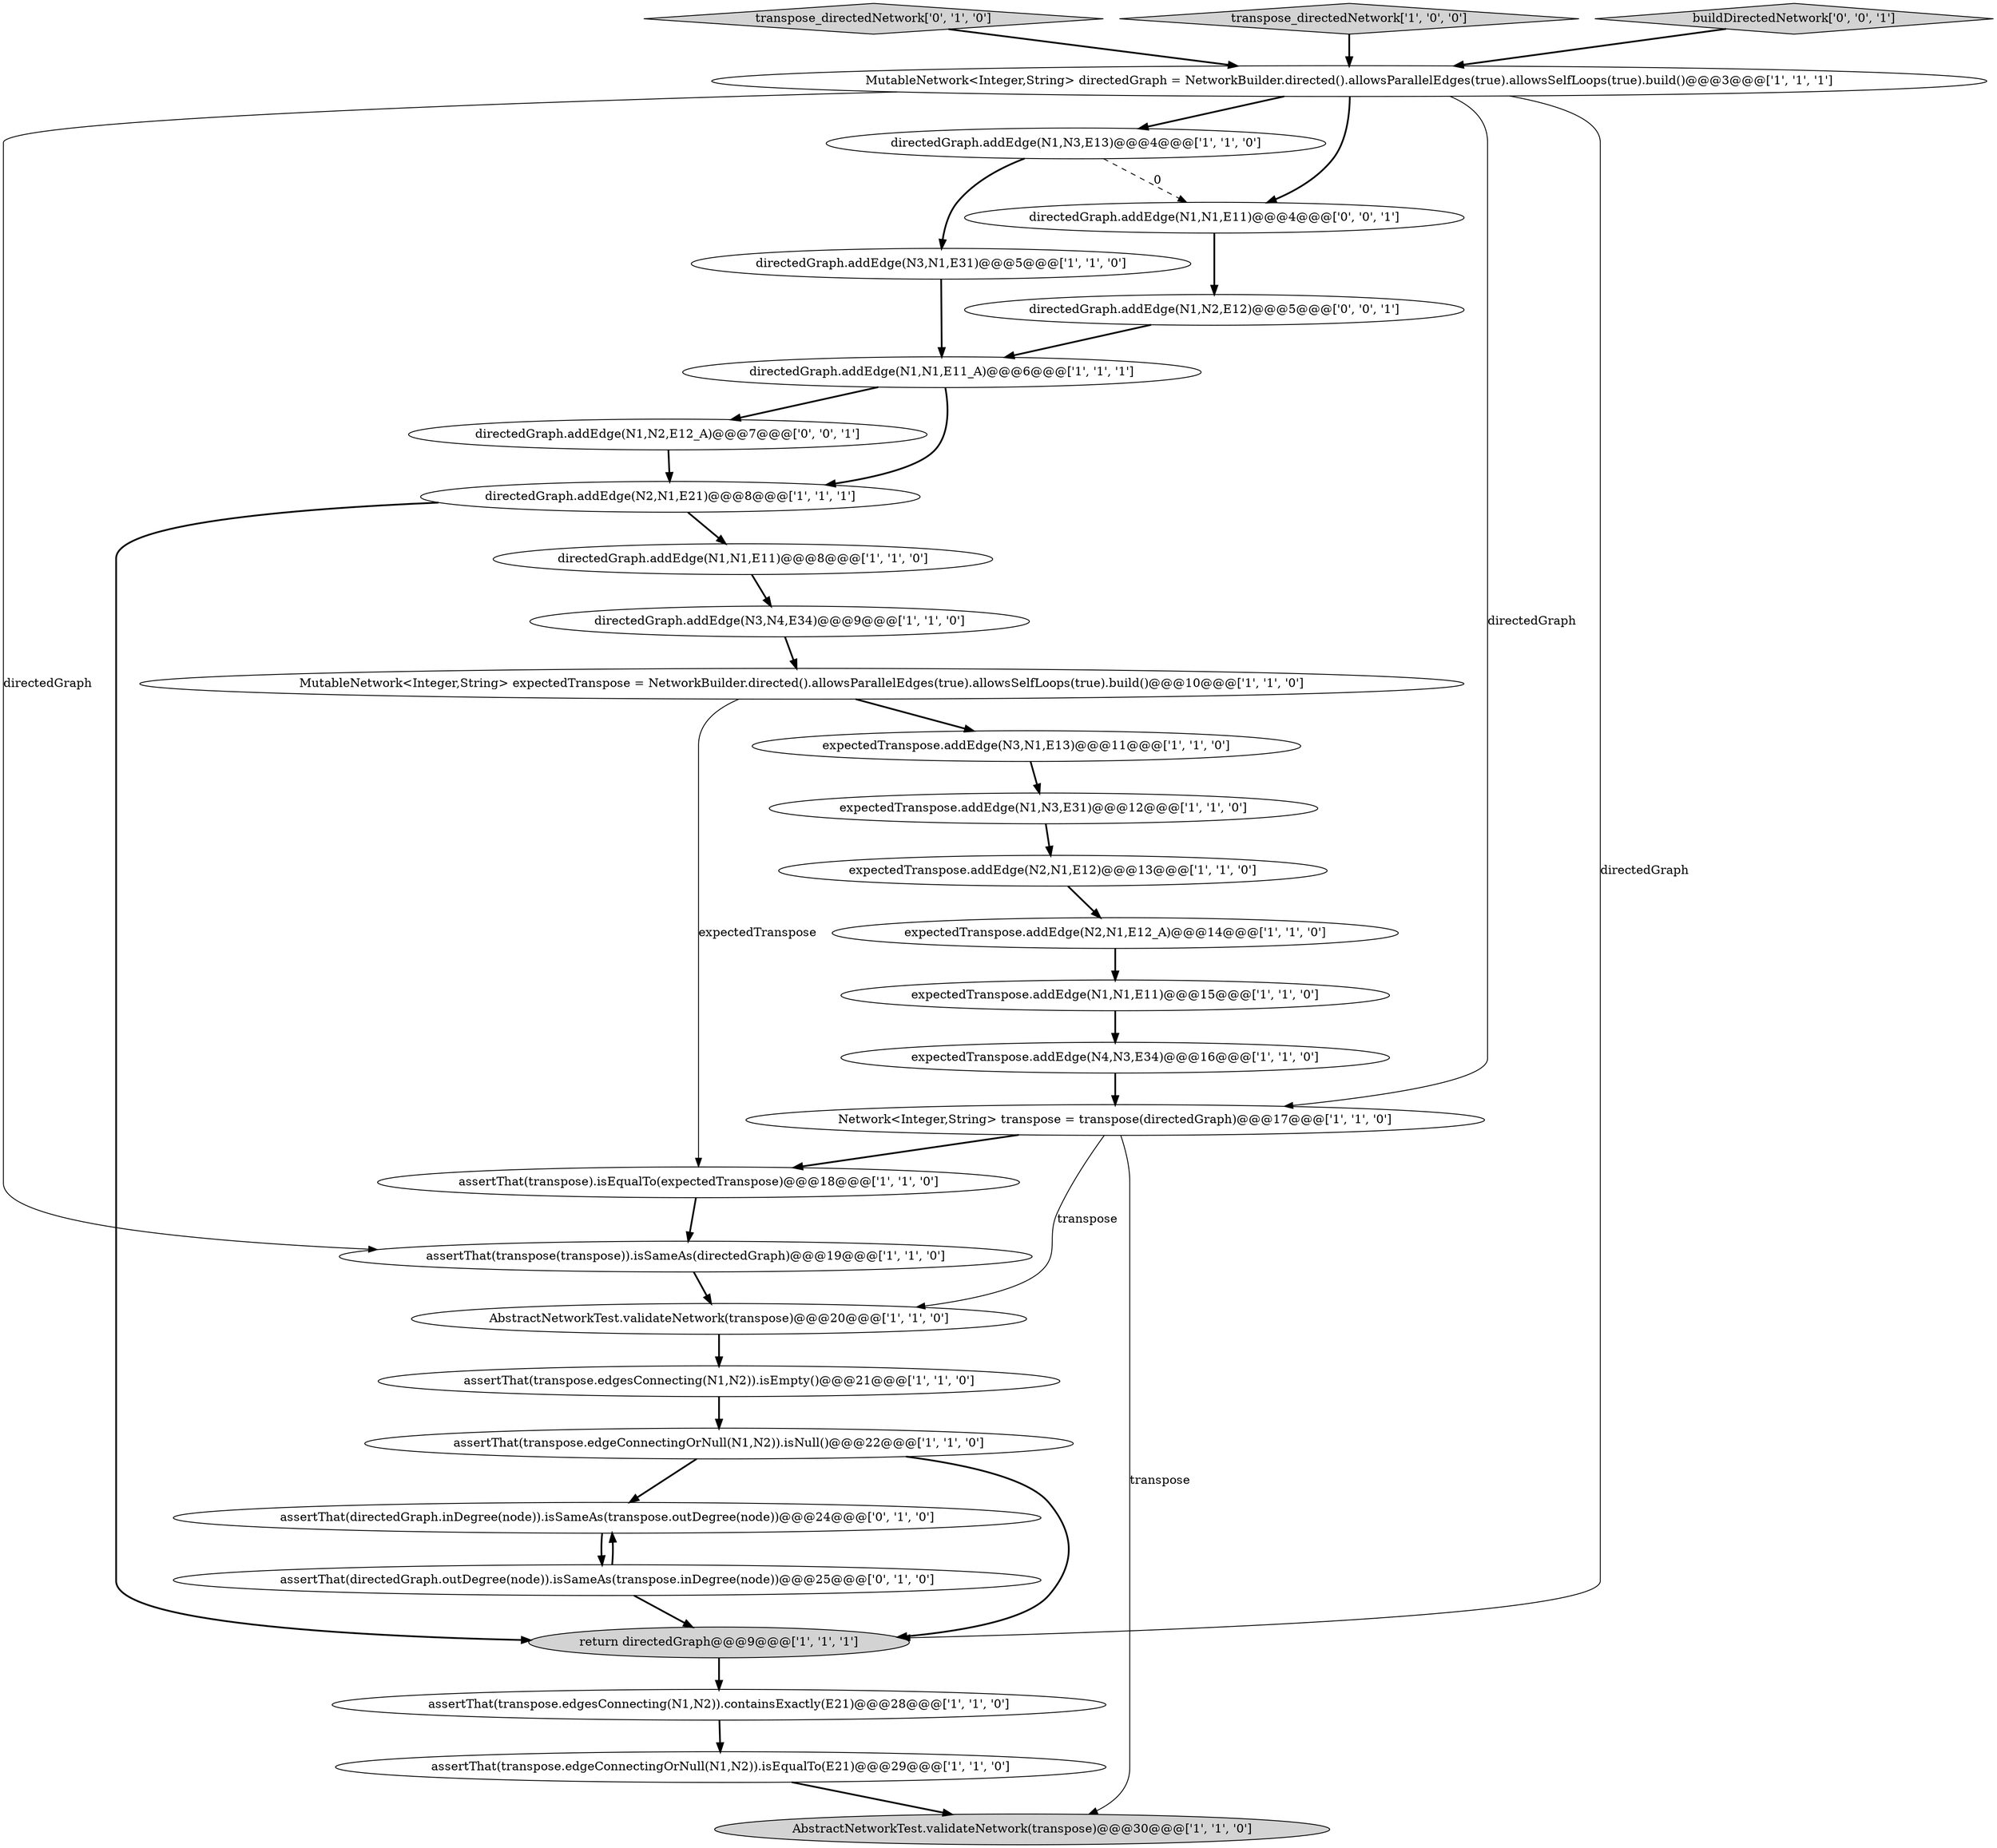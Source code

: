 digraph {
18 [style = filled, label = "expectedTranspose.addEdge(N4,N3,E34)@@@16@@@['1', '1', '0']", fillcolor = white, shape = ellipse image = "AAA0AAABBB1BBB"];
12 [style = filled, label = "expectedTranspose.addEdge(N3,N1,E13)@@@11@@@['1', '1', '0']", fillcolor = white, shape = ellipse image = "AAA0AAABBB1BBB"];
8 [style = filled, label = "MutableNetwork<Integer,String> expectedTranspose = NetworkBuilder.directed().allowsParallelEdges(true).allowsSelfLoops(true).build()@@@10@@@['1', '1', '0']", fillcolor = white, shape = ellipse image = "AAA0AAABBB1BBB"];
14 [style = filled, label = "expectedTranspose.addEdge(N2,N1,E12)@@@13@@@['1', '1', '0']", fillcolor = white, shape = ellipse image = "AAA0AAABBB1BBB"];
28 [style = filled, label = "directedGraph.addEdge(N1,N2,E12)@@@5@@@['0', '0', '1']", fillcolor = white, shape = ellipse image = "AAA0AAABBB3BBB"];
27 [style = filled, label = "transpose_directedNetwork['0', '1', '0']", fillcolor = lightgray, shape = diamond image = "AAA0AAABBB2BBB"];
16 [style = filled, label = "expectedTranspose.addEdge(N1,N3,E31)@@@12@@@['1', '1', '0']", fillcolor = white, shape = ellipse image = "AAA0AAABBB1BBB"];
10 [style = filled, label = "assertThat(transpose.edgeConnectingOrNull(N1,N2)).isNull()@@@22@@@['1', '1', '0']", fillcolor = white, shape = ellipse image = "AAA0AAABBB1BBB"];
5 [style = filled, label = "directedGraph.addEdge(N1,N1,E11_A)@@@6@@@['1', '1', '1']", fillcolor = white, shape = ellipse image = "AAA0AAABBB1BBB"];
22 [style = filled, label = "directedGraph.addEdge(N3,N4,E34)@@@9@@@['1', '1', '0']", fillcolor = white, shape = ellipse image = "AAA0AAABBB1BBB"];
21 [style = filled, label = "directedGraph.addEdge(N1,N3,E13)@@@4@@@['1', '1', '0']", fillcolor = white, shape = ellipse image = "AAA0AAABBB1BBB"];
1 [style = filled, label = "assertThat(transpose.edgesConnecting(N1,N2)).containsExactly(E21)@@@28@@@['1', '1', '0']", fillcolor = white, shape = ellipse image = "AAA0AAABBB1BBB"];
24 [style = filled, label = "transpose_directedNetwork['1', '0', '0']", fillcolor = lightgray, shape = diamond image = "AAA0AAABBB1BBB"];
3 [style = filled, label = "expectedTranspose.addEdge(N1,N1,E11)@@@15@@@['1', '1', '0']", fillcolor = white, shape = ellipse image = "AAA0AAABBB1BBB"];
2 [style = filled, label = "directedGraph.addEdge(N1,N1,E11)@@@8@@@['1', '1', '0']", fillcolor = white, shape = ellipse image = "AAA0AAABBB1BBB"];
25 [style = filled, label = "assertThat(directedGraph.outDegree(node)).isSameAs(transpose.inDegree(node))@@@25@@@['0', '1', '0']", fillcolor = white, shape = ellipse image = "AAA1AAABBB2BBB"];
29 [style = filled, label = "buildDirectedNetwork['0', '0', '1']", fillcolor = lightgray, shape = diamond image = "AAA0AAABBB3BBB"];
7 [style = filled, label = "directedGraph.addEdge(N3,N1,E31)@@@5@@@['1', '1', '0']", fillcolor = white, shape = ellipse image = "AAA0AAABBB1BBB"];
17 [style = filled, label = "return directedGraph@@@9@@@['1', '1', '1']", fillcolor = lightgray, shape = ellipse image = "AAA0AAABBB1BBB"];
23 [style = filled, label = "assertThat(transpose.edgeConnectingOrNull(N1,N2)).isEqualTo(E21)@@@29@@@['1', '1', '0']", fillcolor = white, shape = ellipse image = "AAA0AAABBB1BBB"];
19 [style = filled, label = "assertThat(transpose(transpose)).isSameAs(directedGraph)@@@19@@@['1', '1', '0']", fillcolor = white, shape = ellipse image = "AAA0AAABBB1BBB"];
13 [style = filled, label = "Network<Integer,String> transpose = transpose(directedGraph)@@@17@@@['1', '1', '0']", fillcolor = white, shape = ellipse image = "AAA0AAABBB1BBB"];
30 [style = filled, label = "directedGraph.addEdge(N1,N1,E11)@@@4@@@['0', '0', '1']", fillcolor = white, shape = ellipse image = "AAA0AAABBB3BBB"];
11 [style = filled, label = "MutableNetwork<Integer,String> directedGraph = NetworkBuilder.directed().allowsParallelEdges(true).allowsSelfLoops(true).build()@@@3@@@['1', '1', '1']", fillcolor = white, shape = ellipse image = "AAA0AAABBB1BBB"];
31 [style = filled, label = "directedGraph.addEdge(N1,N2,E12_A)@@@7@@@['0', '0', '1']", fillcolor = white, shape = ellipse image = "AAA0AAABBB3BBB"];
0 [style = filled, label = "directedGraph.addEdge(N2,N1,E21)@@@8@@@['1', '1', '1']", fillcolor = white, shape = ellipse image = "AAA0AAABBB1BBB"];
26 [style = filled, label = "assertThat(directedGraph.inDegree(node)).isSameAs(transpose.outDegree(node))@@@24@@@['0', '1', '0']", fillcolor = white, shape = ellipse image = "AAA1AAABBB2BBB"];
6 [style = filled, label = "AbstractNetworkTest.validateNetwork(transpose)@@@20@@@['1', '1', '0']", fillcolor = white, shape = ellipse image = "AAA0AAABBB1BBB"];
20 [style = filled, label = "expectedTranspose.addEdge(N2,N1,E12_A)@@@14@@@['1', '1', '0']", fillcolor = white, shape = ellipse image = "AAA0AAABBB1BBB"];
4 [style = filled, label = "assertThat(transpose).isEqualTo(expectedTranspose)@@@18@@@['1', '1', '0']", fillcolor = white, shape = ellipse image = "AAA0AAABBB1BBB"];
9 [style = filled, label = "assertThat(transpose.edgesConnecting(N1,N2)).isEmpty()@@@21@@@['1', '1', '0']", fillcolor = white, shape = ellipse image = "AAA0AAABBB1BBB"];
15 [style = filled, label = "AbstractNetworkTest.validateNetwork(transpose)@@@30@@@['1', '1', '0']", fillcolor = lightgray, shape = ellipse image = "AAA0AAABBB1BBB"];
20->3 [style = bold, label=""];
22->8 [style = bold, label=""];
11->21 [style = bold, label=""];
13->4 [style = bold, label=""];
19->6 [style = bold, label=""];
8->12 [style = bold, label=""];
23->15 [style = bold, label=""];
10->17 [style = bold, label=""];
25->26 [style = bold, label=""];
11->17 [style = solid, label="directedGraph"];
18->13 [style = bold, label=""];
24->11 [style = bold, label=""];
29->11 [style = bold, label=""];
1->23 [style = bold, label=""];
25->17 [style = bold, label=""];
3->18 [style = bold, label=""];
27->11 [style = bold, label=""];
31->0 [style = bold, label=""];
11->13 [style = solid, label="directedGraph"];
13->15 [style = solid, label="transpose"];
12->16 [style = bold, label=""];
6->9 [style = bold, label=""];
11->30 [style = bold, label=""];
5->31 [style = bold, label=""];
26->25 [style = bold, label=""];
5->0 [style = bold, label=""];
4->19 [style = bold, label=""];
16->14 [style = bold, label=""];
2->22 [style = bold, label=""];
13->6 [style = solid, label="transpose"];
21->7 [style = bold, label=""];
28->5 [style = bold, label=""];
0->17 [style = bold, label=""];
7->5 [style = bold, label=""];
10->26 [style = bold, label=""];
30->28 [style = bold, label=""];
21->30 [style = dashed, label="0"];
0->2 [style = bold, label=""];
11->19 [style = solid, label="directedGraph"];
14->20 [style = bold, label=""];
8->4 [style = solid, label="expectedTranspose"];
9->10 [style = bold, label=""];
17->1 [style = bold, label=""];
}
